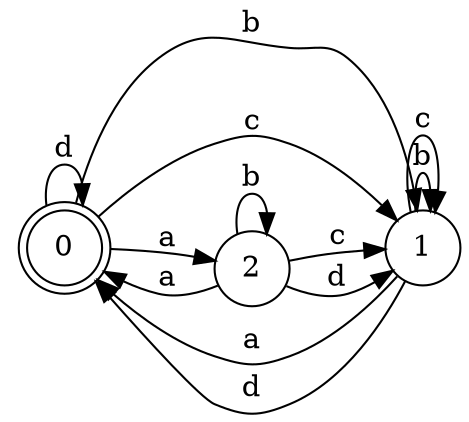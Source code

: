 digraph n3_7 {
__start0 [label="" shape="none"];

rankdir=LR;
size="8,5";

s0 [style="rounded,filled", color="black", fillcolor="white" shape="doublecircle", label="0"];
s1 [style="filled", color="black", fillcolor="white" shape="circle", label="1"];
s2 [style="filled", color="black", fillcolor="white" shape="circle", label="2"];
s0 -> s2 [label="a"];
s0 -> s1 [label="b"];
s0 -> s1 [label="c"];
s0 -> s0 [label="d"];
s1 -> s0 [label="a"];
s1 -> s1 [label="b"];
s1 -> s1 [label="c"];
s1 -> s0 [label="d"];
s2 -> s0 [label="a"];
s2 -> s2 [label="b"];
s2 -> s1 [label="c"];
s2 -> s1 [label="d"];

}